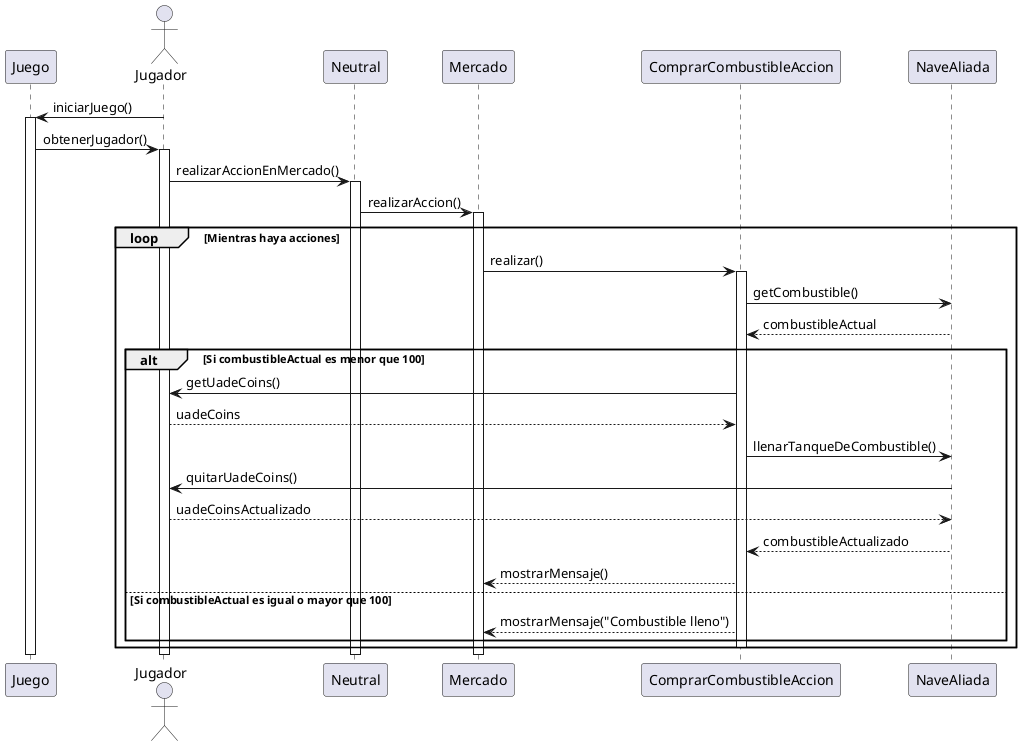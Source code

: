 @startuml
actor Jugador
participant Juego
participant Jugador
participant Neutral
participant Mercado
participant ComprarCombustibleAccion
participant NaveAliada

Jugador -> Juego: iniciarJuego()
activate Juego
Juego -> Jugador: obtenerJugador()
activate Jugador
Jugador -> Neutral: realizarAccionEnMercado()
activate Neutral
Neutral -> Mercado: realizarAccion()
activate Mercado
loop Mientras haya acciones
    Mercado -> ComprarCombustibleAccion: realizar()
    activate ComprarCombustibleAccion
    ComprarCombustibleAccion -> NaveAliada: getCombustible()
    NaveAliada --> ComprarCombustibleAccion: combustibleActual
    alt Si combustibleActual es menor que 100
        ComprarCombustibleAccion -> Jugador: getUadeCoins()
        Jugador --> ComprarCombustibleAccion: uadeCoins
        ComprarCombustibleAccion -> NaveAliada: llenarTanqueDeCombustible()
        NaveAliada -> Jugador: quitarUadeCoins()
        Jugador --> NaveAliada: uadeCoinsActualizado
        NaveAliada --> ComprarCombustibleAccion: combustibleActualizado
        ComprarCombustibleAccion --> Mercado: mostrarMensaje()
    else Si combustibleActual es igual o mayor que 100
        ComprarCombustibleAccion --> Mercado: mostrarMensaje("Combustible lleno")
    end
    deactivate ComprarCombustibleAccion
end
deactivate Mercado
deactivate Neutral
deactivate Jugador
deactivate Juego
@enduml